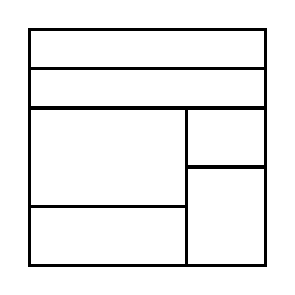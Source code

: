 \begin{tikzpicture}[very thick, scale=.5]
    \draw (0,5) rectangle (6,6);
    \draw (0,4) rectangle (6,5);
    \draw (0,3/2) rectangle (4,4);
    \draw (0,0) rectangle (4,3/2);
    \draw (4,5/2) rectangle (6,4);
    \draw (4,0) rectangle (6,5/2);
\end{tikzpicture}
